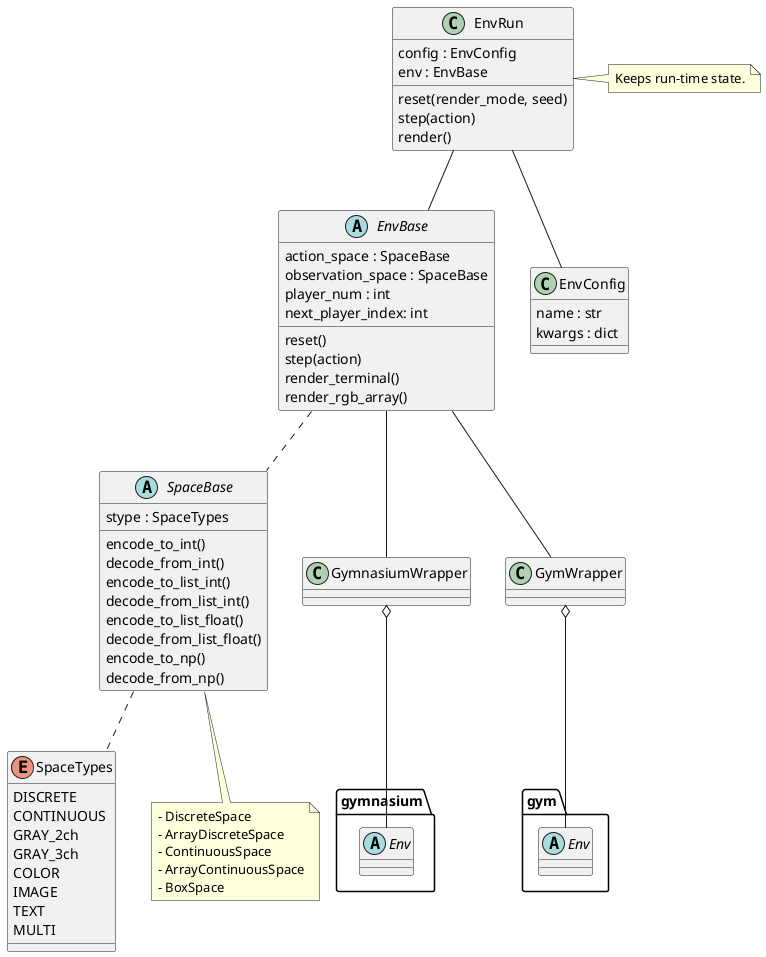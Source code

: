@startuml class_env

enum SpaceTypes {
    DISCRETE
    CONTINUOUS
    GRAY_2ch
    GRAY_3ch
    COLOR
    IMAGE
    TEXT
    MULTI
}

abstract SpaceBase {
    stype : SpaceTypes
    encode_to_int()
    decode_from_int()
    encode_to_list_int()
    decode_from_list_int()
    encode_to_list_float()
    decode_from_list_float()
    encode_to_np()
    decode_from_np()
}
note as SpaceMemo
- DiscreteSpace
- ArrayDiscreteSpace
- ContinuousSpace
- ArrayContinuousSpace
- BoxSpace
end note
SpaceBase <|-- SpaceMemo

SpaceBase .. SpaceTypes

abstract EnvBase {
    action_space : SpaceBase
    observation_space : SpaceBase
    player_num : int
    next_player_index: int
    reset()
    step(action)
    render_terminal()
    render_rgb_array()
} 

EnvBase .. SpaceBase

abstract gymnasium.Env {}
abstract gym.Env {}
class GymnasiumWrapper {}
class GymWrapper {}

GymnasiumWrapper o-- gymnasium.Env
GymWrapper o-- gym.Env
EnvBase -- GymnasiumWrapper
EnvBase -- GymWrapper


class EnvRun {
    config : EnvConfig
    env : EnvBase
    reset(render_mode, seed)
    step(action)
    render()
}
EnvRun -- EnvBase

note "Keeps run-time state." as EnvRunMemo
EnvRun . EnvRunMemo


class EnvConfig {
    name : str
    kwargs : dict
}
EnvRun -- EnvConfig


@enduml